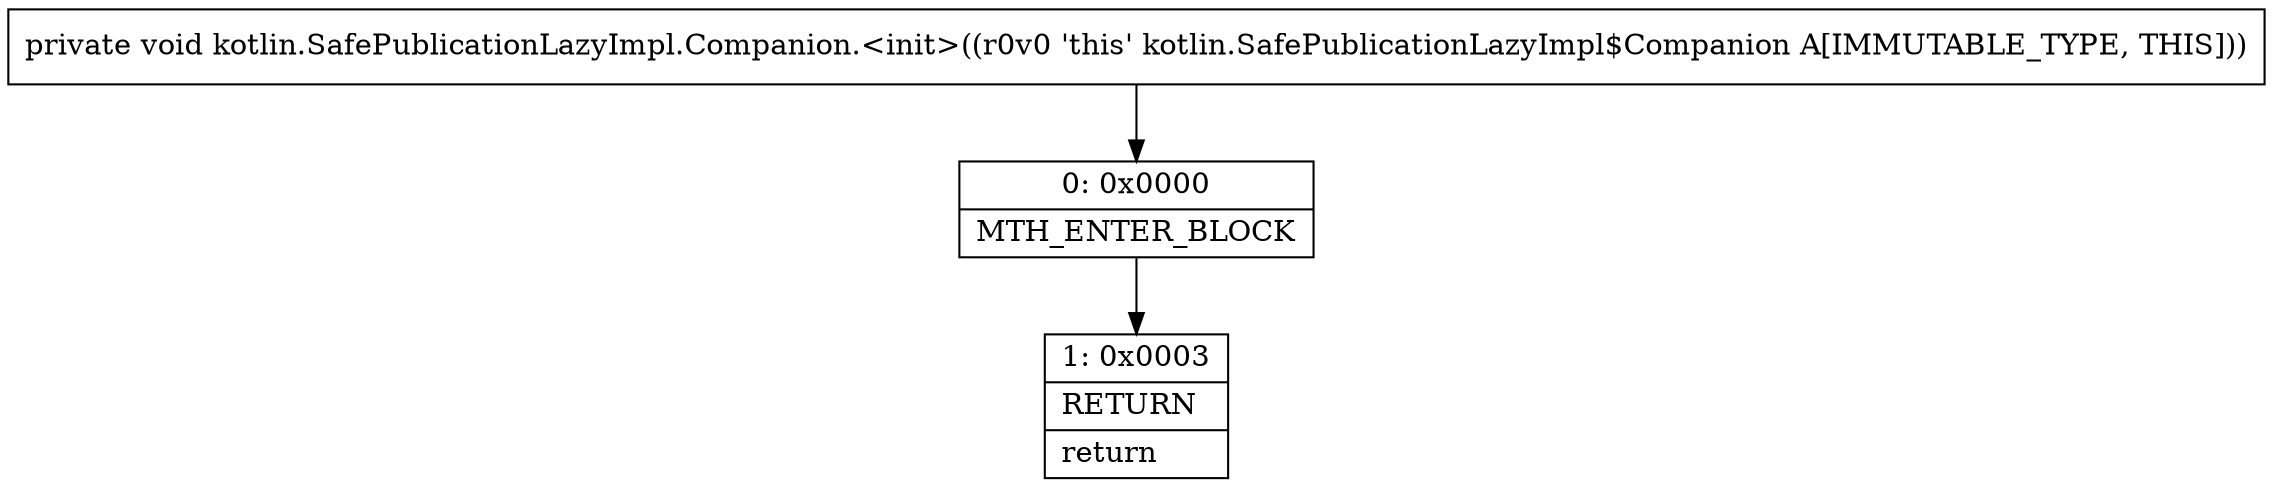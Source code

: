 digraph "CFG forkotlin.SafePublicationLazyImpl.Companion.\<init\>()V" {
Node_0 [shape=record,label="{0\:\ 0x0000|MTH_ENTER_BLOCK\l}"];
Node_1 [shape=record,label="{1\:\ 0x0003|RETURN\l|return\l}"];
MethodNode[shape=record,label="{private void kotlin.SafePublicationLazyImpl.Companion.\<init\>((r0v0 'this' kotlin.SafePublicationLazyImpl$Companion A[IMMUTABLE_TYPE, THIS])) }"];
MethodNode -> Node_0;
Node_0 -> Node_1;
}

